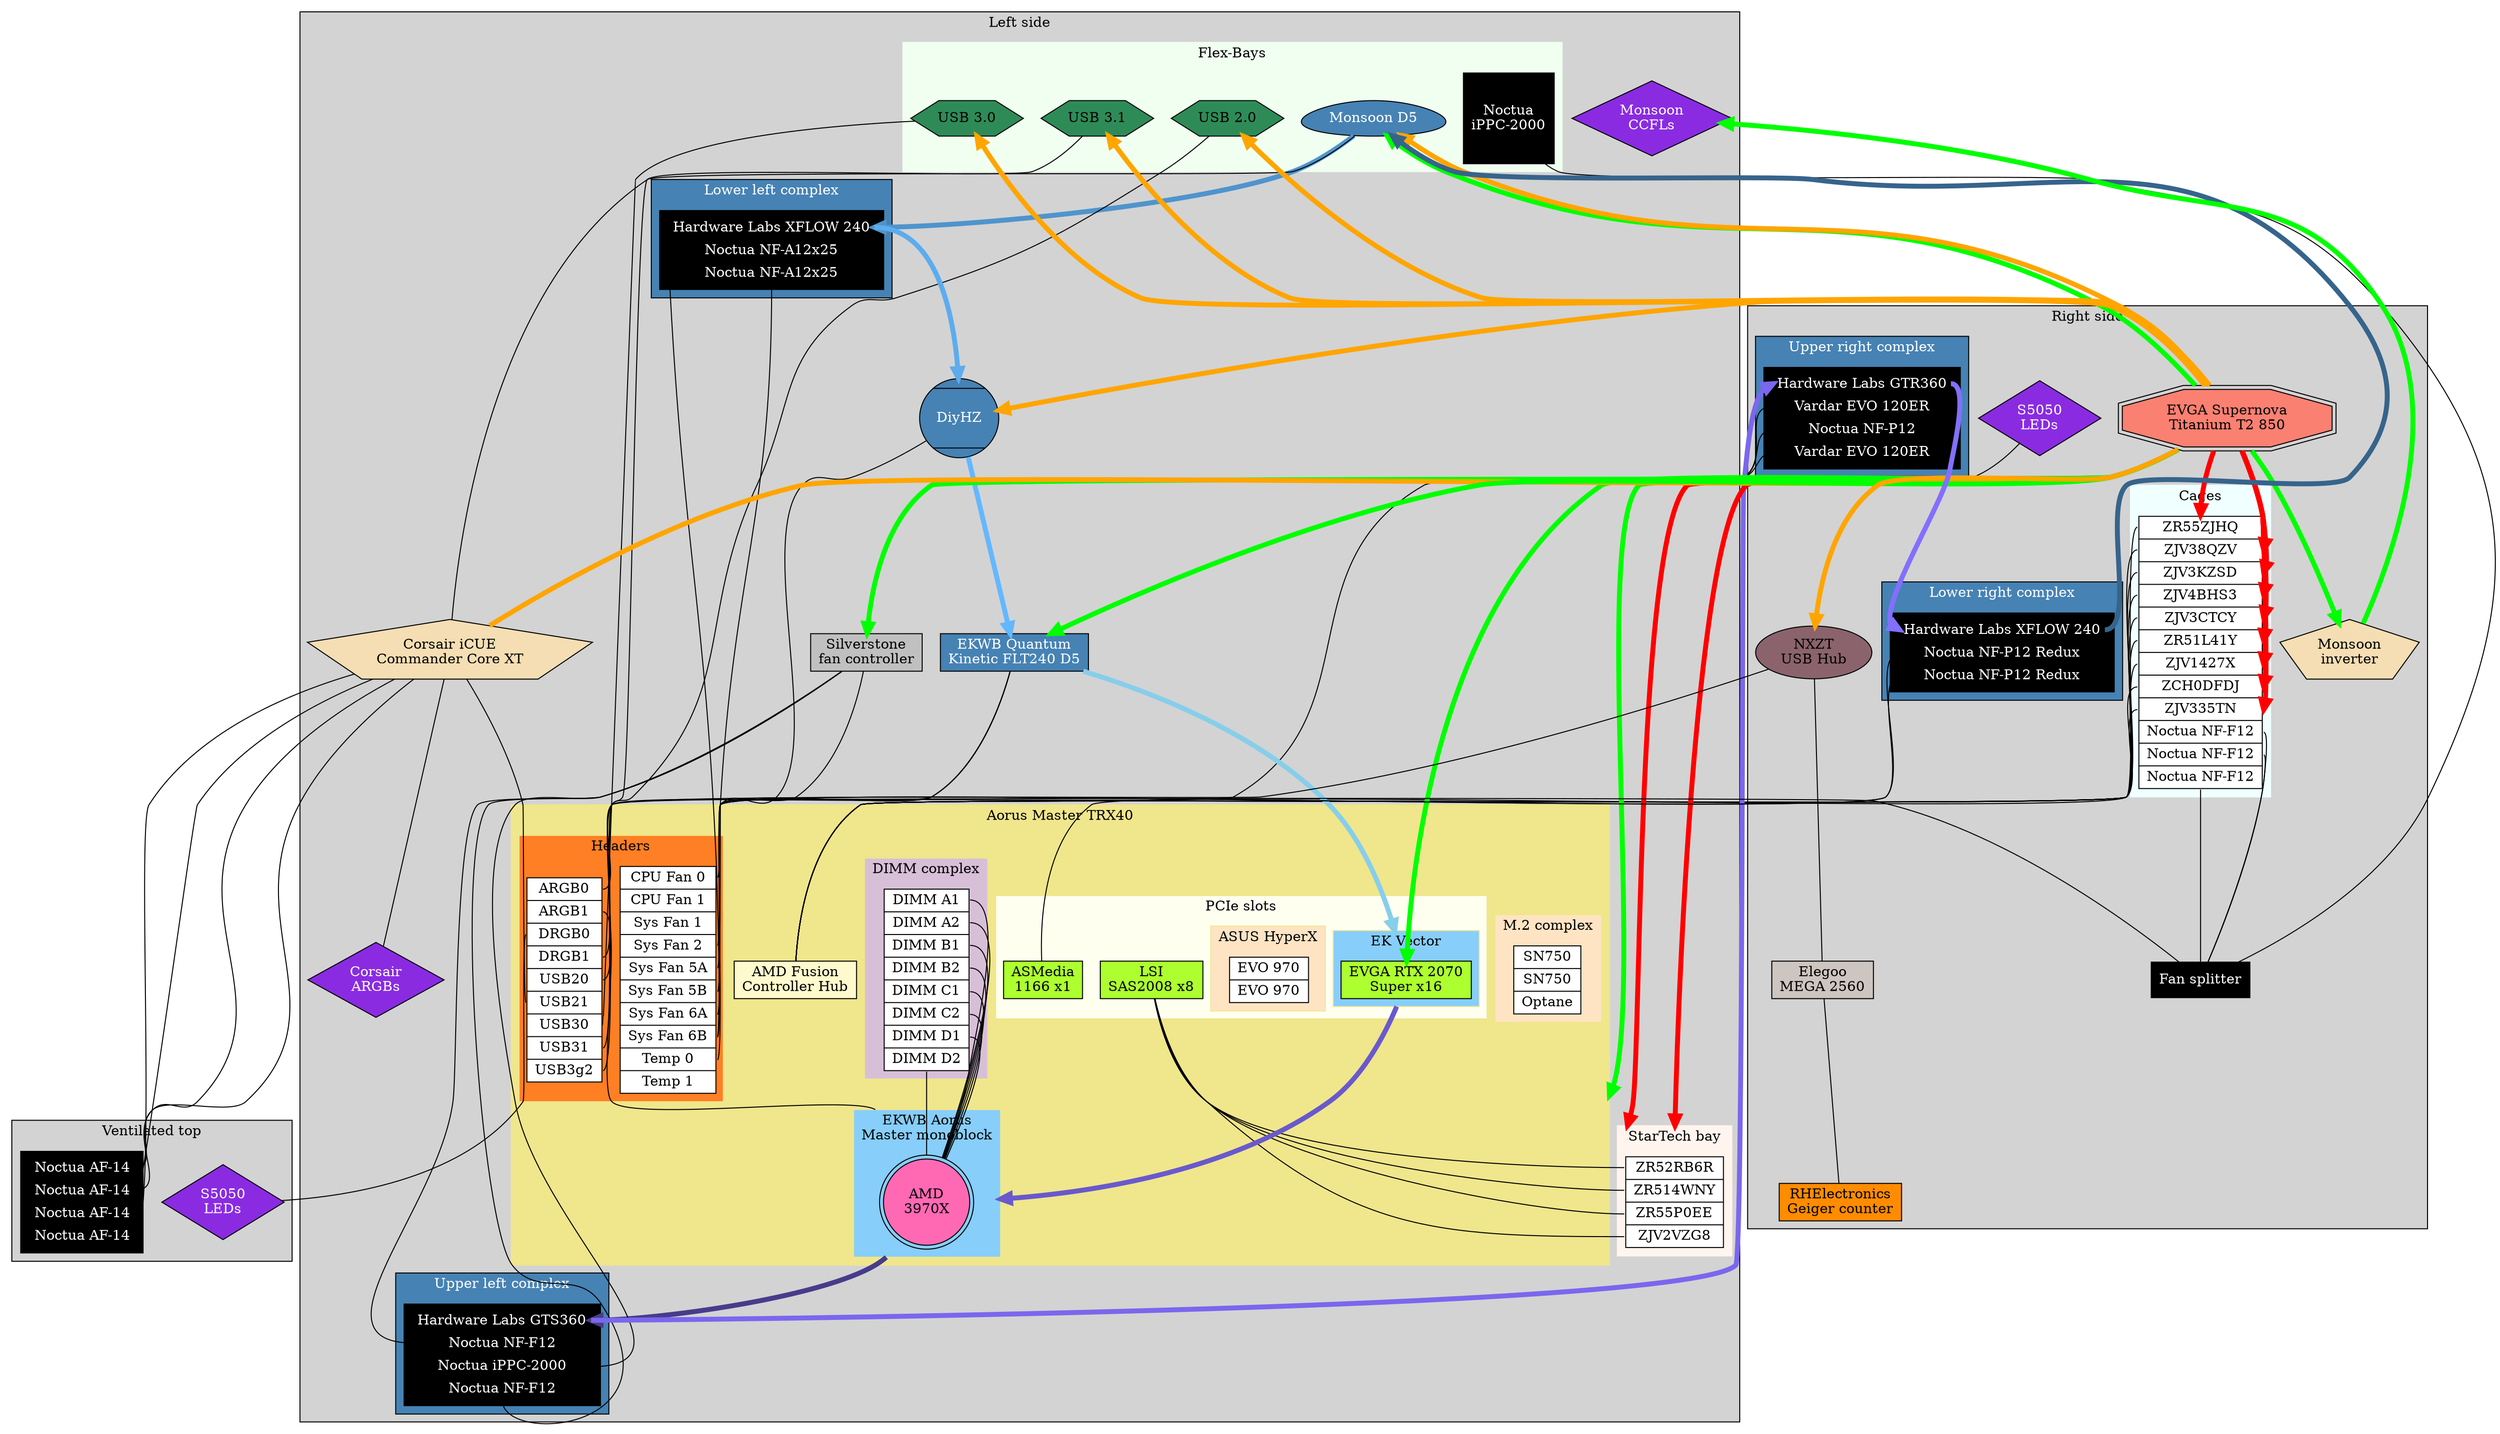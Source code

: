 graph G {
	compound=true
	subgraph clusterLeftSide {
		label="Left side";
		style=filled;
		subgraph clusterFlex {
		  label="Flex-Bays";
			style=filled;
			color=honeydew1;
		  Monsoon [label="Monsoon D5" style=filled fillcolor=steelblue shape=egg fontcolor=white];
		  BayUSB31 [label="USB 3.1" style=filled fillcolor=seagreen shape=hexagon];
		  BayUSB20 [label="USB 2.0" style=filled fillcolor=seagreen shape=hexagon];
		  BayUSB30 [label="USB 3.0" style=filled fillcolor=seagreen shape=hexagon];
		  Noctua2000 [label="Noctua\niPPC-2000" shape=Msquare style=filled fillcolor=black fontcolor=white];
		}
		subgraph clusterStartech {
			label="StarTech bay";
			style=filled;
			color=seashell;
		  node [shape=record];
				bay [style=filled fillcolor=white label="{ <STECH0>ZR52RB6R|<STECH1>ZR514WNY|<STECH2>ZR55P0EE|<STECH3>ZJV2VZG8 }"]
		}
		subgraph clusterMobo {
			label="Aorus Master TRX40";
			style=filled;
			color=khaki;
			shape=Msquare;
			subgraph clusterM2s {
				label="M.2 complex";
				style=filled;
				fillcolor=bisque;
				node [shape=record];
				  m2s [style=filled fillcolor=white label="{ <WD0>SN750|<WD1>SN750|<OPTANE>Optane }"]
			}
			subgraph clusterMonoblock {
				label="EKWB Aorus\nMaster monoblock";
				style=filled;
				fillcolor=lightskyblue;
				CPU [style=filled fillcolor=hotpink shape=doublecircle label="AMD\n3970X"];
			}
			subgraph clusterPCIe {
				label="PCIe slots";
				style=filled;
				fillcolor=ivory;
		    LSI [label="LSI\nSAS2008 x8" style=filled fillcolor=greenyellow shape=rectangle]
		    ASM [label="ASMedia\n1166 x1" style=filled fillcolor=greenyellow shape=rectangle]
				subgraph clusterEKVector {
					label="EK Vector";
					style=filled;
					fillcolor=lightskyblue;
					GPU [label="EVGA RTX 2070\nSuper x16" style=filled fillcolor=greenyellow shape=rectangle]
				}
				subgraph clusterHyperX {
					label="ASUS HyperX";
					style=filled;
					fillcolor=bisque;
					node [shape=record];
					  ssds [style=filled fillcolor=white label="{ <SAM0>EVO 970|<SAM1>EVO 970}"]
				}
			}
			subgraph clusterMemory {
				label="DIMM complex";
				style=filled;
				fillcolor=thistle;
        node [shape=record];
					dimms [style=filled fillcolor=white label="{ <DIMM0>DIMM A1|<DIMM1>DIMM A2|<DIMM2>DIMM B1|<DIMM3>DIMM B2|<DIMM4>DIMM C1|<DIMM5>DIMM C2|<DIMM6>DIMM D1|<DIMM7>DIMM D2 }"]
		  }
			AMDFCH [label="AMD Fusion\nController Hub" style=filled fillcolor=lemonchiffon shape=rectangle];
			subgraph clusterHeaders {
				label="Headers";
				style=filled;
				fillcolor=chocolate1;
				node [shape=record];
				  pins [style=filled fillcolor=white label="{ <ARGB0>ARGB0|<ARGB1>ARGB1|<DRGB0>DRGB0|<DRGB1>DRGB1|<USB20>USB20|<USB21>USB21|<USB30>USB30|<USB31>USB31|<USB3g2>USB3g2 }"];
        node [shape=record];
				  fans [style=filled fillcolor=white label="{ <FAN0>CPU Fan 0|<FAN1>CPU Fan 1|<FAN2>Sys Fan 1|<FAN3>Sys Fan 2|<FAN5A>Sys Fan 5A|<FAN5B>Sys Fan 5B|<FAN6A>Sys Fan 6A|<FAN6B>Sys Fan 6B|<ETEMP0>Temp 0|<ETEMP1>Temp 1 }"];
			}
		}
		Silverstone [label="Silverstone\nfan controller" style=filled shape=rectangle fillcolor=silver]
		subgraph clusterULeft {
		  label="Upper left complex"
			style=filled
			fillcolor=steelblue
			fontcolor=white
		  node [shape=plaintext];
			  uleft [style=filled fillcolor=black fontcolor=white label=<<TABLE><TR><TD PORT="gts360">Hardware Labs GTS360</TD></TR><TR><TD PORT="uleftfan0">Noctua NF-F12</TD></TR><TR><TD PORT="uleftfan1">Noctua iPPC-2000</TD></TR><TR><TD PORT="uleftfan2">Noctua NF-F12</TD></TR></TABLE>>]
		}
		Silverstone--uleft:uleftfan0
		Silverstone--uleft:uleftfan1
		Silverstone--uleft:uleftfan2
		subgraph clusterLLeft {
		  label="Lower left complex"
			style=filled
			fillcolor=steelblue
			fontcolor=white
		  node [shape=plaintext];
		    lleft [style=filled fillcolor=black fontcolor=white label=<<TABLE><TR><TD PORT="xflow240a">Hardware Labs XFLOW 240</TD></TR><TR><TD PORT="lleftfan0">Noctua NF-A12x25</TD></TR><TR><TD PORT="lleftfan1">Noctua NF-A12x25</TD></TR></TABLE>>];
    }
		lleft:lleftfan0--fans:FAN6B
		lleft:lleftfan1--fans:FAN6B
		dimms:DIMM0--CPU
		dimms:DIMM1--CPU
		dimms:DIMM2--CPU
		dimms:DIMM3--CPU
		dimms:DIMM4--CPU
		dimms:DIMM5--CPU
		dimms:DIMM6--CPU
		dimms:DIMM7--CPU
		BayUSB30--pins:USB30
		BayUSB20--pins:USB31
		BayUSB31--pins:USB3g2
		LSI--bay:STECH0
		LSI--bay:STECH1
		LSI--bay:STECH2
		LSI--bay:STECH3
		Corsair [label="Corsair iCUE\nCommander Core XT" style=filled fillcolor=wheat shape=pentagon]
		Corsair--CorsairLEDs
		CorsairLEDs [label="Corsair\nARGBs" style=filled fillcolor=blueviolet fontcolor=white shape=diamond]
		Monsoon--lleft:xflow240a [color=steelblue3 penwidth=5 dir=forward];
		lleft:xflow240a--DiyHZ [color=steelblue2 penwidth=5 dir=forward];
		DiyHZ--fans:FAN5A
		DiyHZ [style=filled fillcolor=steelblue shape=Mcircle fontcolor=white dir=forward];
		GPU--CPU [color=slateblue3 penwidth=5 ltail=clusterEKVector lhead=clusterMonoblock dir=forward];
		CPU--uleft:gts360 [color=slateblue4 penwidth=5 ltail=clusterMonoblock dir=forward];
	  pins:ARGB1--CPU [lhead=clusterMonoblock]
	  Quantum [label="EKWB Quantum\nKinetic FLT240 D5" style=filled fillcolor=steelblue shape=rectangle fontcolor=white];
	  CCFLs [label="Monsoon\nCCFLs" style=filled fillcolor=blueviolet fontcolor=white shape=diamond]
	}
	subgraph clusterRightside {
		label="Right side";
		style=filled;
		subgraph clusterCages {
			label="Cages";
			style="filled";
			color="azure";
			node [shape=record];
				caged [style=filled fillcolor=white label="{ <CAGE0>ZR55ZJHQ|<CAGE1>ZJV38QZV|<CAGE2>ZJV3KZSD|<CAGE3>ZJV4BHS3|<CAGE4>ZJV3CTCY|<CAGE5>ZR51L41Y|<CAGE6>ZJV1427X|<CAGE7>ZCH0DFDJ|<CAGE8>ZJV335TN|<CAGEFAN0>Noctua NF-F12|<CAGEFAN1>Noctua NF-F12|<CAGEFAN2>Noctua NF-F12 }"]
		}
		PSU--BayUSB30 [color=orange penwidth=5 dir=forward];
		PSU--BayUSB31 [color=orange penwidth=5 dir=forward];
		PSU--BayUSB20 [color=orange penwidth=5 dir=forward];
		PSU--caged:CAGE0 [color=red penwidth=5 dir=forward];
		PSU--caged:CAGE1 [color=red penwidth=5 dir=forward];
		PSU--caged:CAGE2 [color=red penwidth=5 dir=forward];
		PSU--caged:CAGE3 [color=red penwidth=5 dir=forward];
		PSU--caged:CAGE4 [color=red penwidth=5 dir=forward];
		PSU--caged:CAGE5 [color=red penwidth=5 dir=forward];
		PSU--caged:CAGE6 [color=red penwidth=5 dir=forward];
		PSU--caged:CAGE7 [color=red penwidth=5 dir=forward];
		PSU--caged:CAGE8 [color=red penwidth=5 dir=forward];
		subgraph clusterURight {
		  label="Upper right complex"
			style=filled
			fillcolor=steelblue
			fontcolor=white
		  node [shape=plaintext];
			  uright [style=filled fillcolor=black fontcolor=white label=<<TABLE><TR><TD PORT="gtr360">Hardware Labs GTR360</TD></TR><TR><TD PORT="urightfan0">Vardar EVO 120ER</TD></TR><TR><TD PORT="urightfan1">Noctua NF-P12</TD></TR><TR><TD PORT="urightfan2">Vardar EVO 120ER</TD></TR></TABLE>>]
		}
		subgraph clusterLRight {
		  label="Lower right complex"
			style=filled
			fillcolor=steelblue
			fontcolor=white
		  node [shape=plaintext];
		    lright [style=filled fillcolor=black fontcolor=white label=<<TABLE><TR><TD PORT="xflow240b">Hardware Labs XFLOW 240</TD></TR><TR><TD PORT="lrightfan0">Noctua NF-P12 Redux</TD></TR><TR><TD PORT="lrightfan1">Noctua NF-P12 Redux</TD></TR></TABLE>>];
    }
		lright:lrightfan0--fans:FAN6A
		lright:lrightfan1--fans:FAN6A
		uright:gtr360--lright:xflow240b [dir=forward color=slateblue1 penwidth=5];
		LEDS1 [shape=diamond fontcolor=white fillcolor=blueviolet style=filled label="S5050\nLEDs"];
		NXZT [label="NXZT\nUSB Hub" style=filled fillcolor=pink4 style=filled]
		Arduino [shape=rectangle style=filled fillcolor=seashell3 label="Elegoo\nMEGA 2560"]
		Geiger [shape=rectangle style=filled fillcolor=darkorange label="RHElectronics\nGeiger counter"]
		Arduino--Geiger
		NXZT--Arduino
		Inverter [label="Monsoon\ninverter" style=filled fillcolor=wheat shape=pentagon]
		PSU--Inverter [color=green penwidth=5 dir=forward];
		PSU--NXZT [color=orange penwidth=5 dir=forward]
		caged:CAGEFAN0--FanSplitter
		caged:CAGEFAN1--FanSplitter
		caged:CAGEFAN2--FanSplitter
	  FanSplitter [label="Fan splitter" style=filled fillcolor=black fontcolor=white shape=rectangle]
	}
  Noctua2000--FanSplitter
	PSU--Silverstone [color=green penwidth=5 dir=forward];
	Silverstone--uright:urightfan0
	Silverstone--uright:urightfan1
	Silverstone--uright:urightfan2
	FanSplitter--fans:FAN5B
	Silverstone--fans:FAN0
	Inverter--CCFLs [color=green penwidth=5 dir=forward]
	lright:xflow240b--Monsoon [color=steelblue4 penwidth=5 dir=forward];
	DiyHZ--Quantum [color=steelblue1 penwidth=5 dir=forward];
	Quantum--GPU [color=skyblue penwidth=5 lhead=clusterEKVector dir=forward];
	uleft:gts360--uright:gtr360 [color=slateblue2 penwidth=5 dir=forward];
	PSU--bay:STECH0 [lhead=clusterStartech color=red penwidth=5 dir=forward];
	PSU--bay:STECH2 [lhead=clusterStartech color=red penwidth=5 dir=forward];
	PSU--GPU [color=green penwidth=5 dir=forward];
	PSU--CPU [lhead=clusterMobo color=green penwidth=5 dir=forward];
	PSU--Quantum [color=green penwidth=5 dir=forward];
	PSU--Monsoon [color=green penwidth=5 dir=forward];
	PSU--Monsoon [color=orange penwidth=5 dir=forward];
	PSU--DiyHZ [color=orange penwidth=5 dir=forward];
	PSU [label="EVGA Supernova\nTitanium T2 850" style=filled fillcolor=salmon shape=doubleoctagon]
	subgraph clusterRoof {
		label="Ventilated top";
		style=filled;
		LEDS0 [shape=diamond fontcolor=white fillcolor=blueviolet style=filled label="S5050\nLEDs"];
		node [shape=plaintext];
			top [style=filled fillcolor=black fontcolor=white label=<<TABLE><TR><TD PORT="Noctua140A">Noctua AF-14</TD></TR><TR><TD PORT="Noctua140B">Noctua AF-14</TD></TR><TR><TD PORT="Noctua140C">Noctua AF-14</TD></TR><TR><TD PORT="Noctua140D">Noctua AF-14</TD></TR></TABLE>>];
	}
	AMDFCH--caged:CAGE0
	AMDFCH--caged:CAGE1
	AMDFCH--caged:CAGE2
	AMDFCH--caged:CAGE3
	AMDFCH--caged:CAGE4
	AMDFCH--caged:CAGE5
	AMDFCH--caged:CAGE6
	AMDFCH--caged:CAGE7
	ASM--caged:CAGE8
	Corsair--top:Noctua140A
	Corsair--top:Noctua140B
	Corsair--top:Noctua140C
	Corsair--top:Noctua140D
	PSU--Corsair [color=orange penwidth=5]
	pins:ARGB0--Quantum
	pins:DRGB0--LEDS0
	pins:DRGB1--LEDS1
	Monsoon--Corsair
	Quantum--fans:ETEMP0
	Quantum--fans:FAN3
	NXZT--pins:USB20
	Corsair--pins:USB21
}
